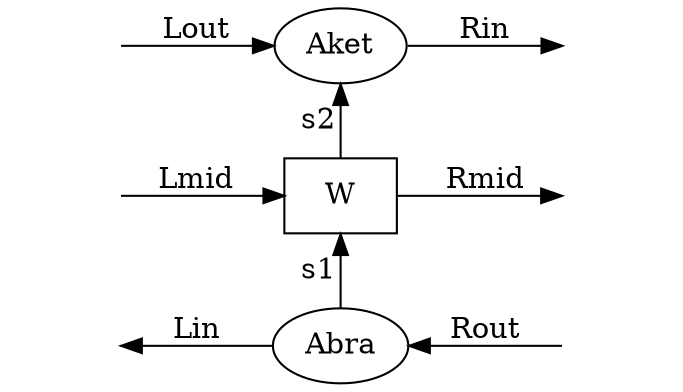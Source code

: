 digraph G
{
	rankdir = LR;
	
	Lin[label=" ", style=invisible];
	Lout[label=" ", style=invisible];
	Lmid[label=" ", style=invisible];
	
	Aket[label="Aket"];
	Abra[label="Abra"];
	W[label="W", shape="box"];
	
	Rin[label=" ", style=invisible];
	Rout[label=" ", style=invisible];
	Rmid[label=" ", style=invisible];
	
	Aket -> W -> Abra [style=invis]; // ensures that Aket is on top
	
	Abra -> Lin [label="Lin"];
	Lmid -> W [label="Lmid"];
	Lout -> Aket [label="Lout"];
	
	// bug: same rank & label reverses direction
	W -> Aket [label="s2"];
	Abra -> W [label="s1"];
	
	Rout -> Abra [label="Rout"];
	W -> Rmid [label="Rmid"];
	Aket -> Rin [label="Rin"];
	
	{rank=same Lin Lmid Lout}
	{rank=same Abra W Aket}
	{rank=same Rin Rmid Rout}
}
